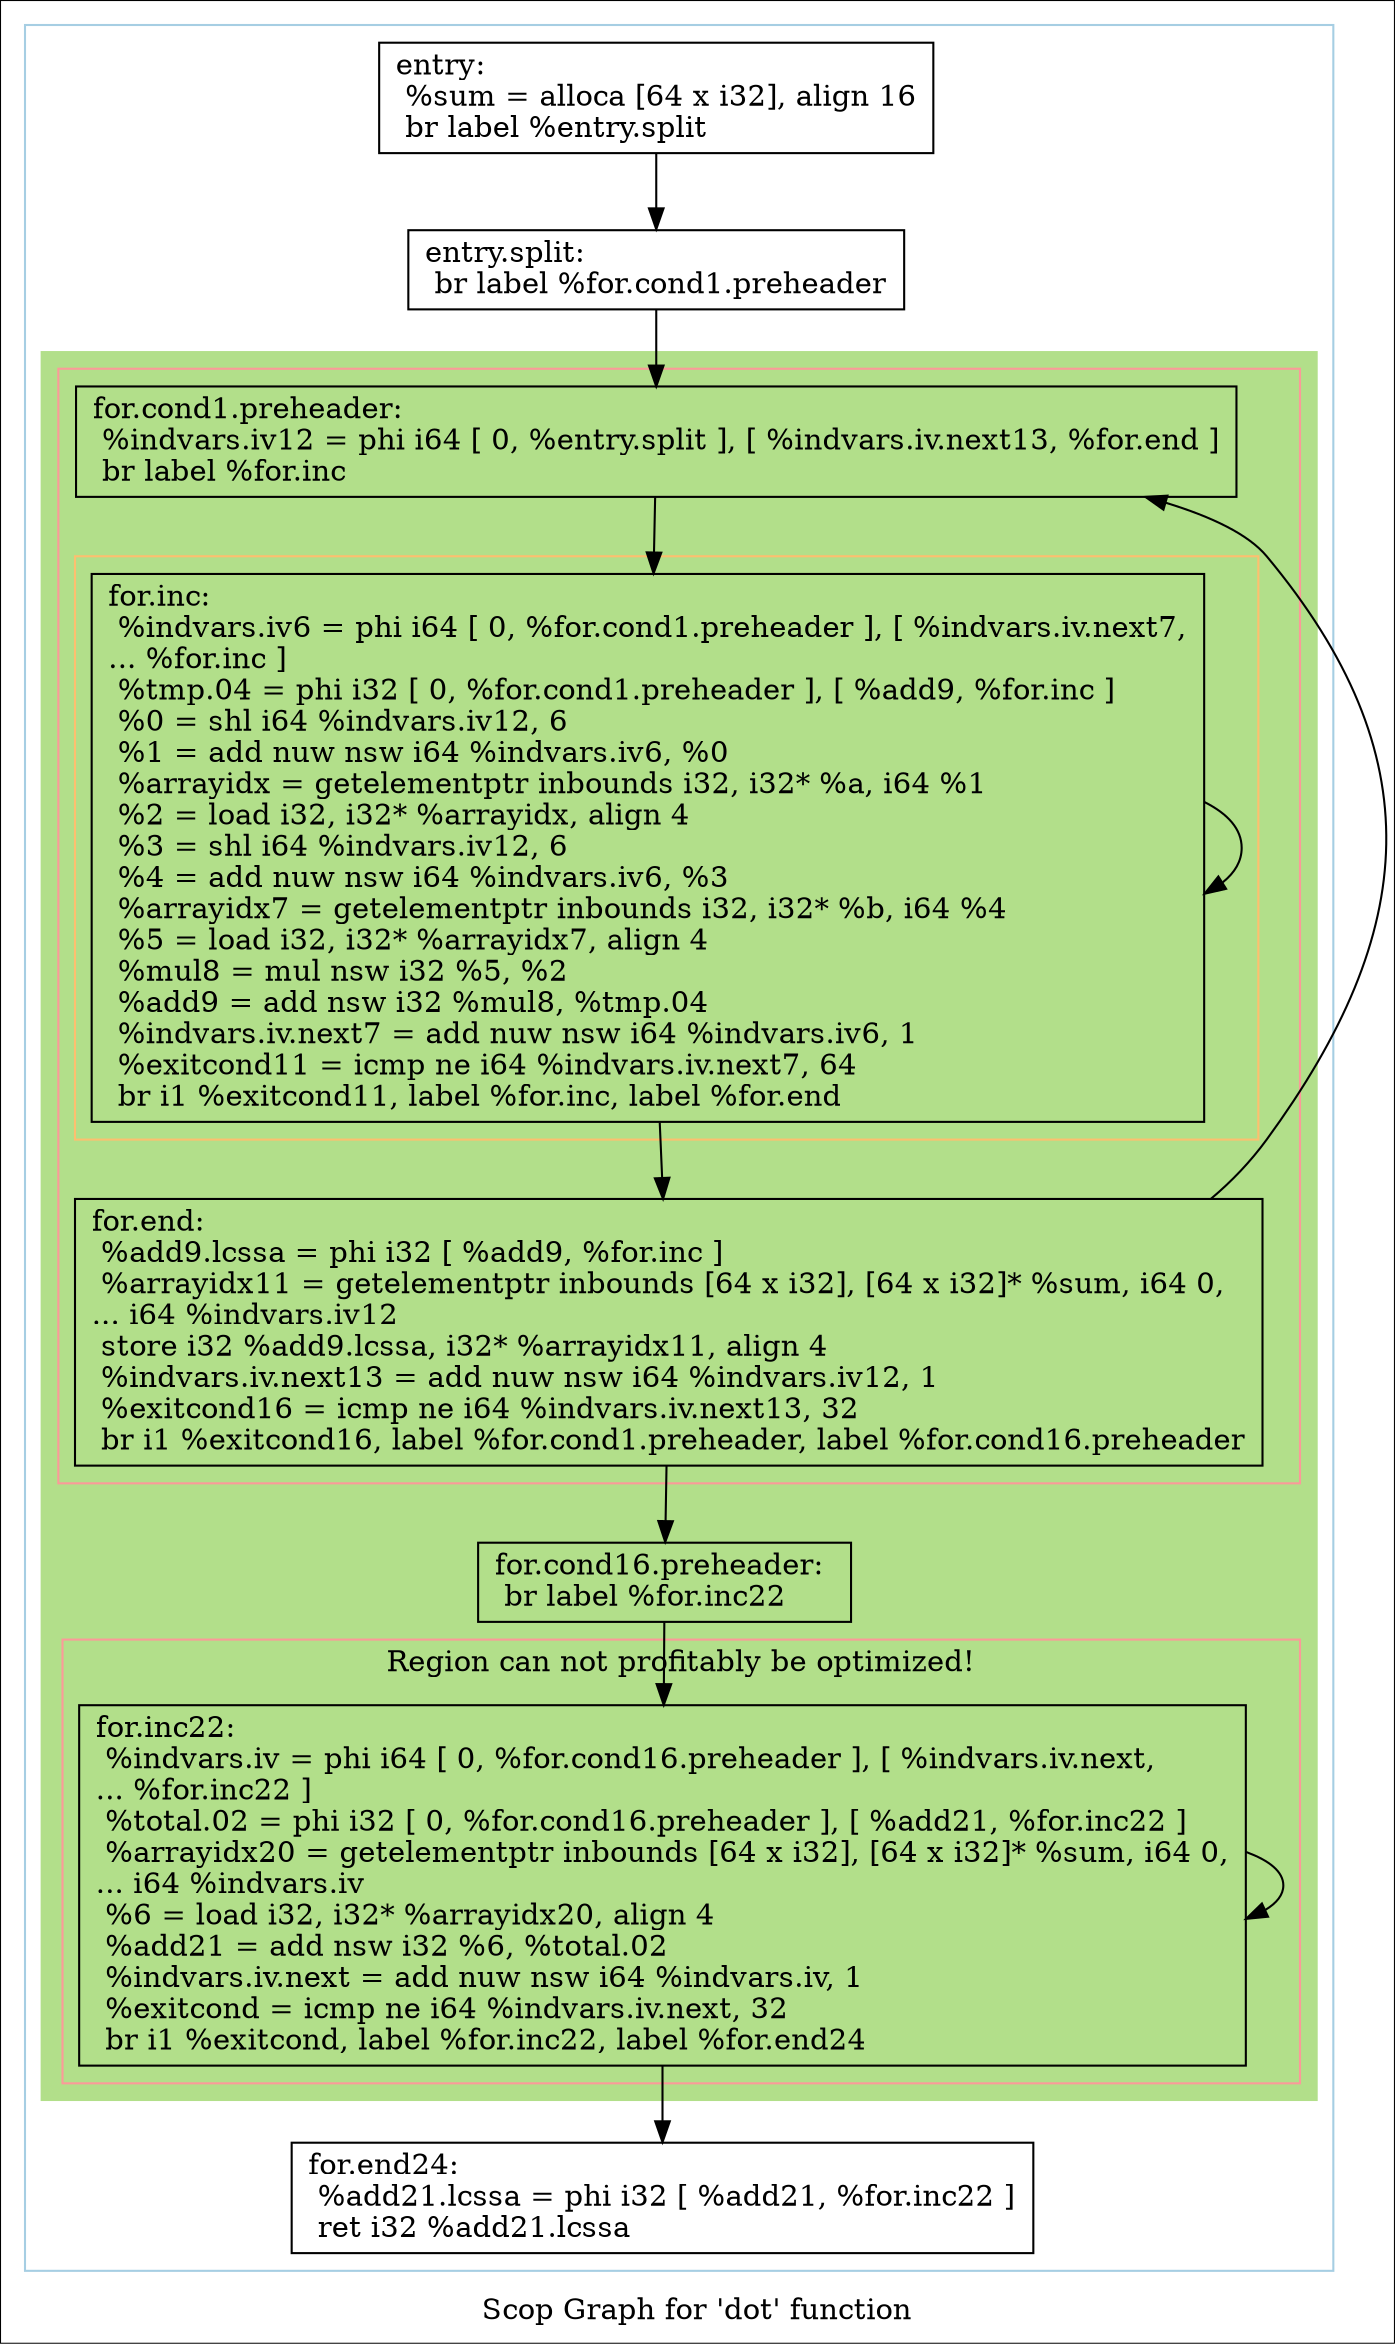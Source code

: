 digraph "Scop Graph for 'dot' function" {
	label="Scop Graph for 'dot' function";

	Node0x520f570 [shape=record,label="{entry:\l  %sum = alloca [64 x i32], align 16\l  br label %entry.split\l}"];
	Node0x520f570 -> Node0x521f2a0;
	Node0x521f2a0 [shape=record,label="{entry.split:                                      \l  br label %for.cond1.preheader\l}"];
	Node0x521f2a0 -> Node0x520d7e0;
	Node0x520d7e0 [shape=record,label="{for.cond1.preheader:                              \l  %indvars.iv12 = phi i64 [ 0, %entry.split ], [ %indvars.iv.next13, %for.end ]\l  br label %for.inc\l}"];
	Node0x520d7e0 -> Node0x521cf10;
	Node0x521cf10 [shape=record,label="{for.inc:                                          \l  %indvars.iv6 = phi i64 [ 0, %for.cond1.preheader ], [ %indvars.iv.next7,\l... %for.inc ]\l  %tmp.04 = phi i32 [ 0, %for.cond1.preheader ], [ %add9, %for.inc ]\l  %0 = shl i64 %indvars.iv12, 6\l  %1 = add nuw nsw i64 %indvars.iv6, %0\l  %arrayidx = getelementptr inbounds i32, i32* %a, i64 %1\l  %2 = load i32, i32* %arrayidx, align 4\l  %3 = shl i64 %indvars.iv12, 6\l  %4 = add nuw nsw i64 %indvars.iv6, %3\l  %arrayidx7 = getelementptr inbounds i32, i32* %b, i64 %4\l  %5 = load i32, i32* %arrayidx7, align 4\l  %mul8 = mul nsw i32 %5, %2\l  %add9 = add nsw i32 %mul8, %tmp.04\l  %indvars.iv.next7 = add nuw nsw i64 %indvars.iv6, 1\l  %exitcond11 = icmp ne i64 %indvars.iv.next7, 64\l  br i1 %exitcond11, label %for.inc, label %for.end\l}"];
	Node0x521cf10 -> Node0x521cf10[constraint=false];
	Node0x521cf10 -> Node0x521abc0;
	Node0x521abc0 [shape=record,label="{for.end:                                          \l  %add9.lcssa = phi i32 [ %add9, %for.inc ]\l  %arrayidx11 = getelementptr inbounds [64 x i32], [64 x i32]* %sum, i64 0,\l... i64 %indvars.iv12\l  store i32 %add9.lcssa, i32* %arrayidx11, align 4\l  %indvars.iv.next13 = add nuw nsw i64 %indvars.iv12, 1\l  %exitcond16 = icmp ne i64 %indvars.iv.next13, 32\l  br i1 %exitcond16, label %for.cond1.preheader, label %for.cond16.preheader\l}"];
	Node0x521abc0 -> Node0x520d7e0[constraint=false];
	Node0x521abc0 -> Node0x521b550;
	Node0x521b550 [shape=record,label="{for.cond16.preheader:                             \l  br label %for.inc22\l}"];
	Node0x521b550 -> Node0x521b4f0;
	Node0x521b4f0 [shape=record,label="{for.inc22:                                        \l  %indvars.iv = phi i64 [ 0, %for.cond16.preheader ], [ %indvars.iv.next,\l... %for.inc22 ]\l  %total.02 = phi i32 [ 0, %for.cond16.preheader ], [ %add21, %for.inc22 ]\l  %arrayidx20 = getelementptr inbounds [64 x i32], [64 x i32]* %sum, i64 0,\l... i64 %indvars.iv\l  %6 = load i32, i32* %arrayidx20, align 4\l  %add21 = add nsw i32 %6, %total.02\l  %indvars.iv.next = add nuw nsw i64 %indvars.iv, 1\l  %exitcond = icmp ne i64 %indvars.iv.next, 32\l  br i1 %exitcond, label %for.inc22, label %for.end24\l}"];
	Node0x521b4f0 -> Node0x521b4f0[constraint=false];
	Node0x521b4f0 -> Node0x521d0e0;
	Node0x521d0e0 [shape=record,label="{for.end24:                                        \l  %add21.lcssa = phi i32 [ %add21, %for.inc22 ]\l  ret i32 %add21.lcssa\l}"];
	colorscheme = "paired12"
        subgraph cluster_0x520d8a0 {
          label = "";
          style = solid;
          color = 1
          subgraph cluster_0x52219e0 {
            label = "";
            style = filled;
            color = 3            subgraph cluster_0x521f360 {
              label = "";
              style = solid;
              color = 5
              subgraph cluster_0x520d920 {
                label = "";
                style = solid;
                color = 7
                Node0x521cf10;
              }
              Node0x520d7e0;
              Node0x521abc0;
            }
            subgraph cluster_0x521cb40 {
              label = "Region can not profitably be optimized!";
              style = solid;
              color = 5
              Node0x521b4f0;
            }
            Node0x521b550;
          }
          Node0x520f570;
          Node0x521f2a0;
          Node0x521d0e0;
        }
}
